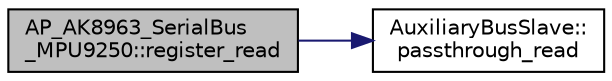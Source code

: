 digraph "AP_AK8963_SerialBus_MPU9250::register_read"
{
 // INTERACTIVE_SVG=YES
  edge [fontname="Helvetica",fontsize="10",labelfontname="Helvetica",labelfontsize="10"];
  node [fontname="Helvetica",fontsize="10",shape=record];
  rankdir="LR";
  Node1 [label="AP_AK8963_SerialBus\l_MPU9250::register_read",height=0.2,width=0.4,color="black", fillcolor="grey75", style="filled", fontcolor="black"];
  Node1 -> Node2 [color="midnightblue",fontsize="10",style="solid",fontname="Helvetica"];
  Node2 [label="AuxiliaryBusSlave::\lpassthrough_read",height=0.2,width=0.4,color="black", fillcolor="white", style="filled",URL="$classAuxiliaryBusSlave.html#af7418c4dfa57f80bf0f4eba9258316e5"];
}
